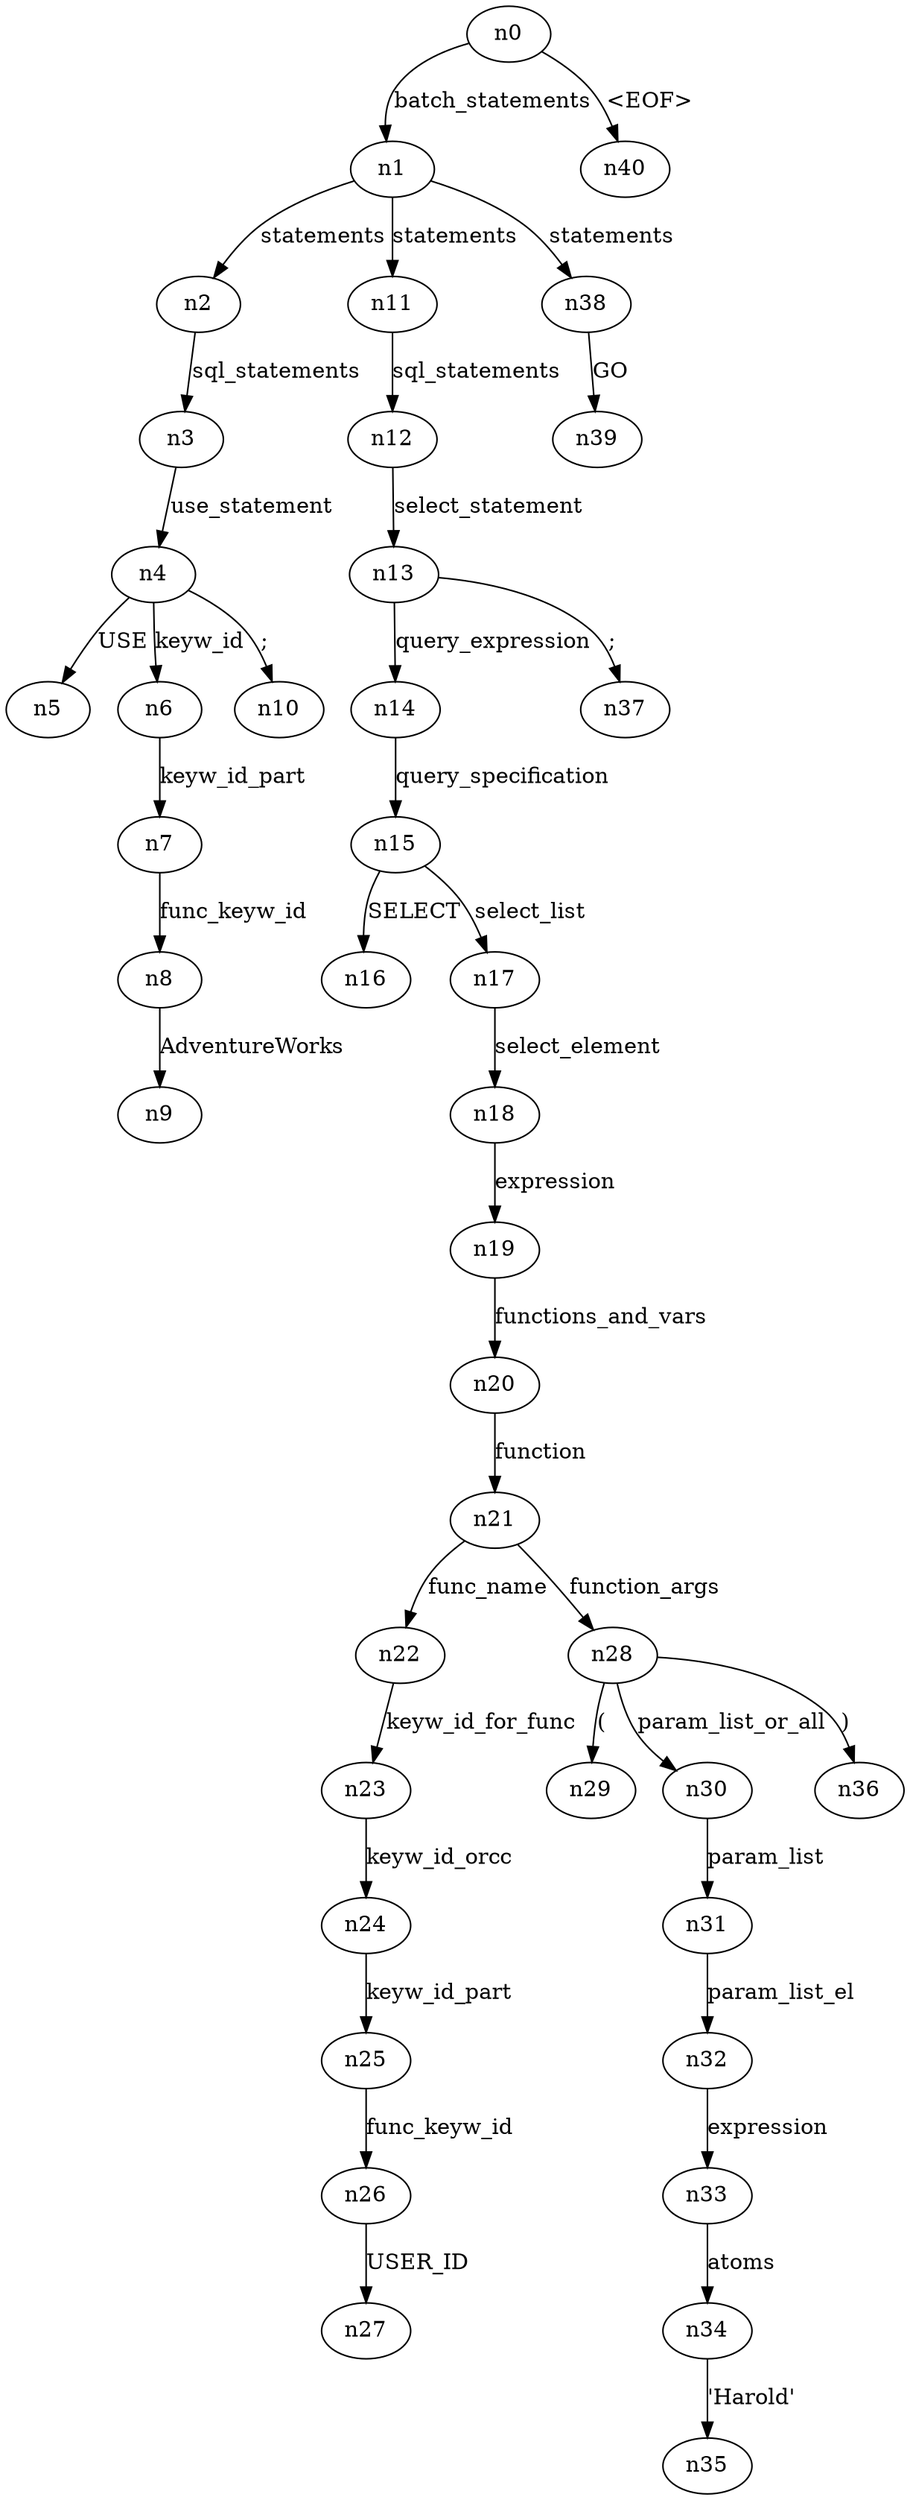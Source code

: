 digraph ParseTree {
  n0 -> n1 [label="batch_statements"];
  n1 -> n2 [label="statements"];
  n2 -> n3 [label="sql_statements"];
  n3 -> n4 [label="use_statement"];
  n4 -> n5 [label="USE"];
  n4 -> n6 [label="keyw_id"];
  n6 -> n7 [label="keyw_id_part"];
  n7 -> n8 [label="func_keyw_id"];
  n8 -> n9 [label="AdventureWorks"];
  n4 -> n10 [label=";"];
  n1 -> n11 [label="statements"];
  n11 -> n12 [label="sql_statements"];
  n12 -> n13 [label="select_statement"];
  n13 -> n14 [label="query_expression"];
  n14 -> n15 [label="query_specification"];
  n15 -> n16 [label="SELECT"];
  n15 -> n17 [label="select_list"];
  n17 -> n18 [label="select_element"];
  n18 -> n19 [label="expression"];
  n19 -> n20 [label="functions_and_vars"];
  n20 -> n21 [label="function"];
  n21 -> n22 [label="func_name"];
  n22 -> n23 [label="keyw_id_for_func"];
  n23 -> n24 [label="keyw_id_orcc"];
  n24 -> n25 [label="keyw_id_part"];
  n25 -> n26 [label="func_keyw_id"];
  n26 -> n27 [label="USER_ID"];
  n21 -> n28 [label="function_args"];
  n28 -> n29 [label="("];
  n28 -> n30 [label="param_list_or_all"];
  n30 -> n31 [label="param_list"];
  n31 -> n32 [label="param_list_el"];
  n32 -> n33 [label="expression"];
  n33 -> n34 [label="atoms"];
  n34 -> n35 [label="'Harold'"];
  n28 -> n36 [label=")"];
  n13 -> n37 [label=";"];
  n1 -> n38 [label="statements"];
  n38 -> n39 [label="GO"];
  n0 -> n40 [label="<EOF>"];
}